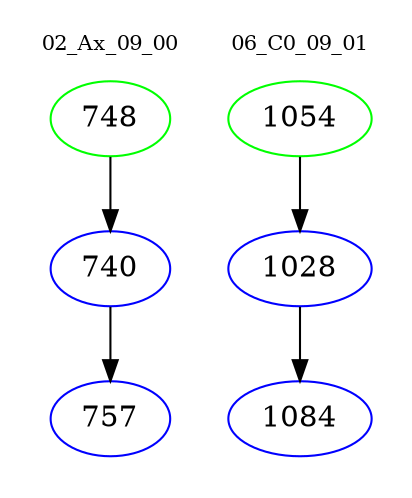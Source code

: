 digraph{
subgraph cluster_0 {
color = white
label = "02_Ax_09_00";
fontsize=10;
T0_748 [label="748", color="green"]
T0_748 -> T0_740 [color="black"]
T0_740 [label="740", color="blue"]
T0_740 -> T0_757 [color="black"]
T0_757 [label="757", color="blue"]
}
subgraph cluster_1 {
color = white
label = "06_C0_09_01";
fontsize=10;
T1_1054 [label="1054", color="green"]
T1_1054 -> T1_1028 [color="black"]
T1_1028 [label="1028", color="blue"]
T1_1028 -> T1_1084 [color="black"]
T1_1084 [label="1084", color="blue"]
}
}
